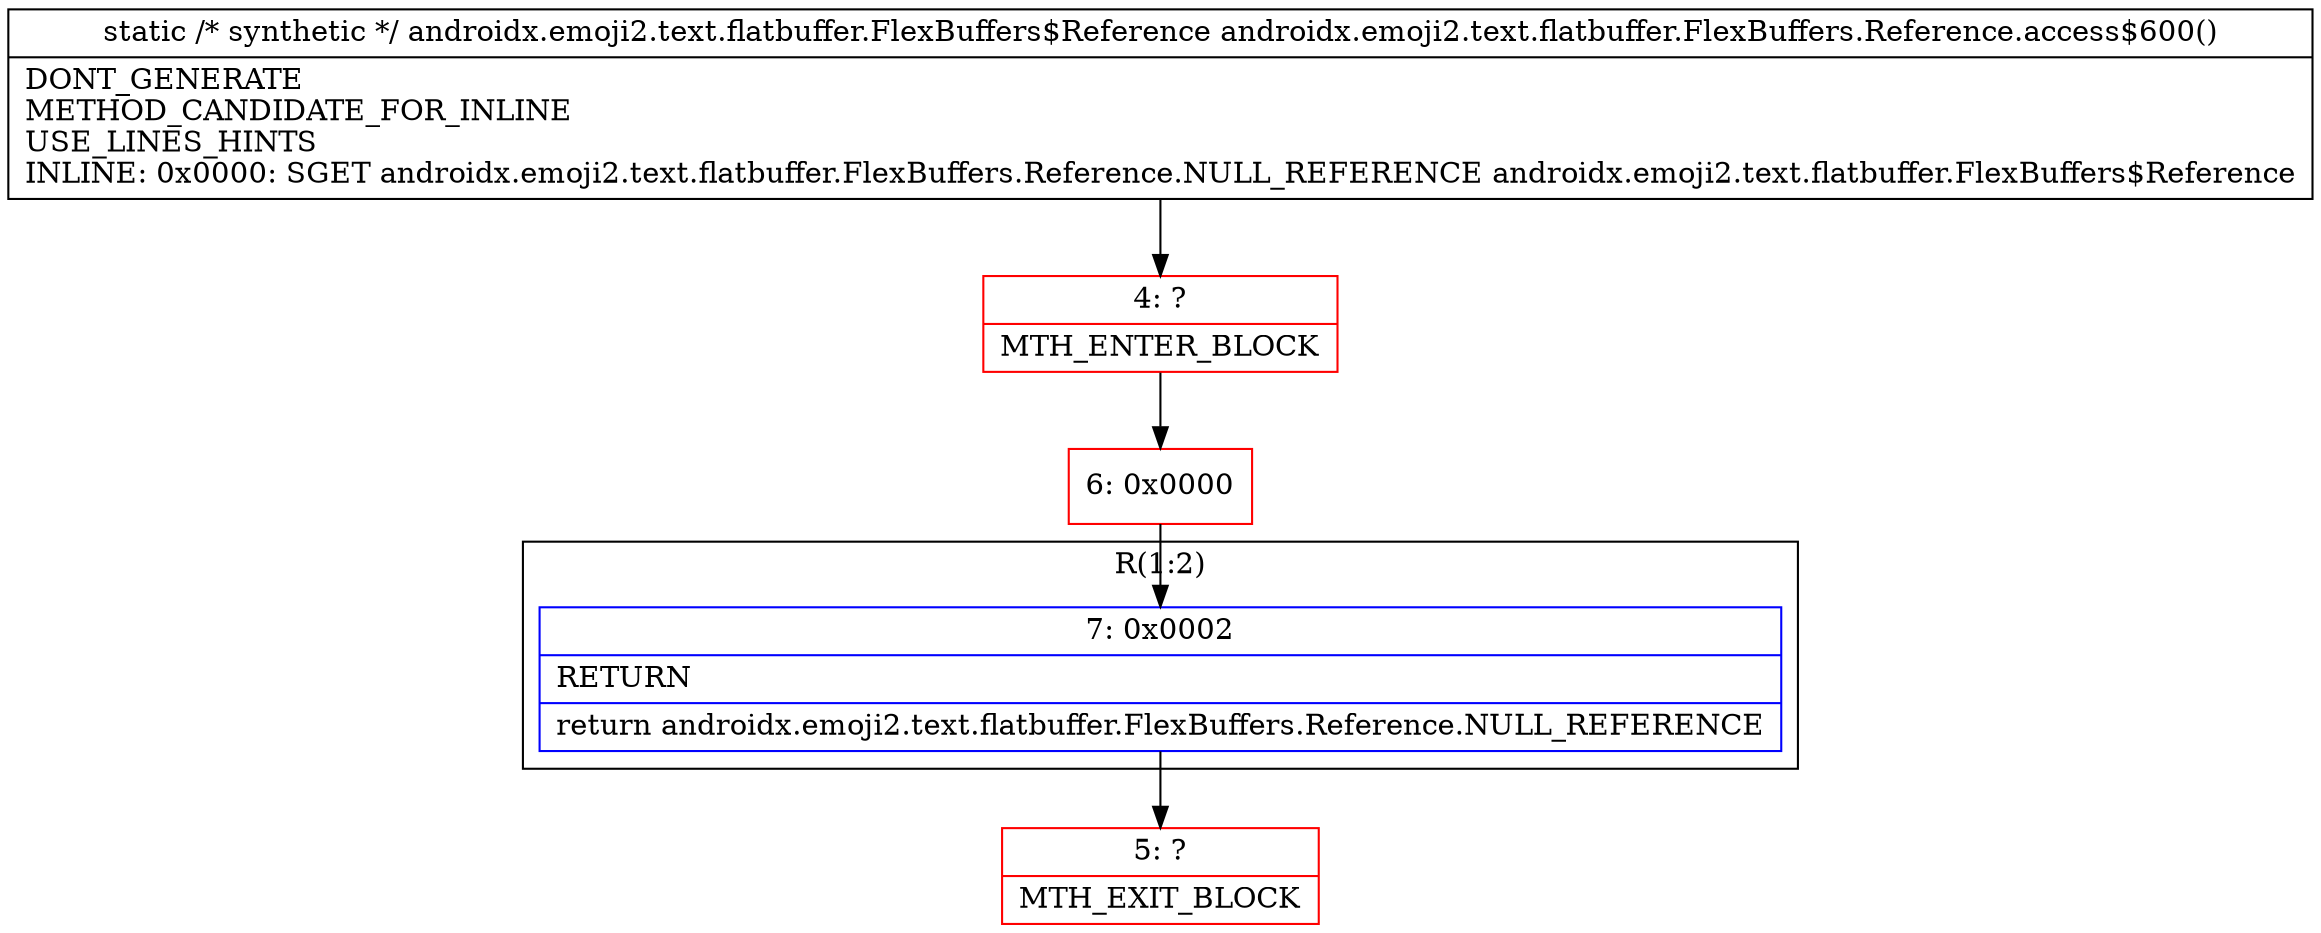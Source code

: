 digraph "CFG forandroidx.emoji2.text.flatbuffer.FlexBuffers.Reference.access$600()Landroidx\/emoji2\/text\/flatbuffer\/FlexBuffers$Reference;" {
subgraph cluster_Region_1247231196 {
label = "R(1:2)";
node [shape=record,color=blue];
Node_7 [shape=record,label="{7\:\ 0x0002|RETURN\l|return androidx.emoji2.text.flatbuffer.FlexBuffers.Reference.NULL_REFERENCE\l}"];
}
Node_4 [shape=record,color=red,label="{4\:\ ?|MTH_ENTER_BLOCK\l}"];
Node_6 [shape=record,color=red,label="{6\:\ 0x0000}"];
Node_5 [shape=record,color=red,label="{5\:\ ?|MTH_EXIT_BLOCK\l}"];
MethodNode[shape=record,label="{static \/* synthetic *\/ androidx.emoji2.text.flatbuffer.FlexBuffers$Reference androidx.emoji2.text.flatbuffer.FlexBuffers.Reference.access$600()  | DONT_GENERATE\lMETHOD_CANDIDATE_FOR_INLINE\lUSE_LINES_HINTS\lINLINE: 0x0000: SGET   androidx.emoji2.text.flatbuffer.FlexBuffers.Reference.NULL_REFERENCE androidx.emoji2.text.flatbuffer.FlexBuffers$Reference\l}"];
MethodNode -> Node_4;Node_7 -> Node_5;
Node_4 -> Node_6;
Node_6 -> Node_7;
}

